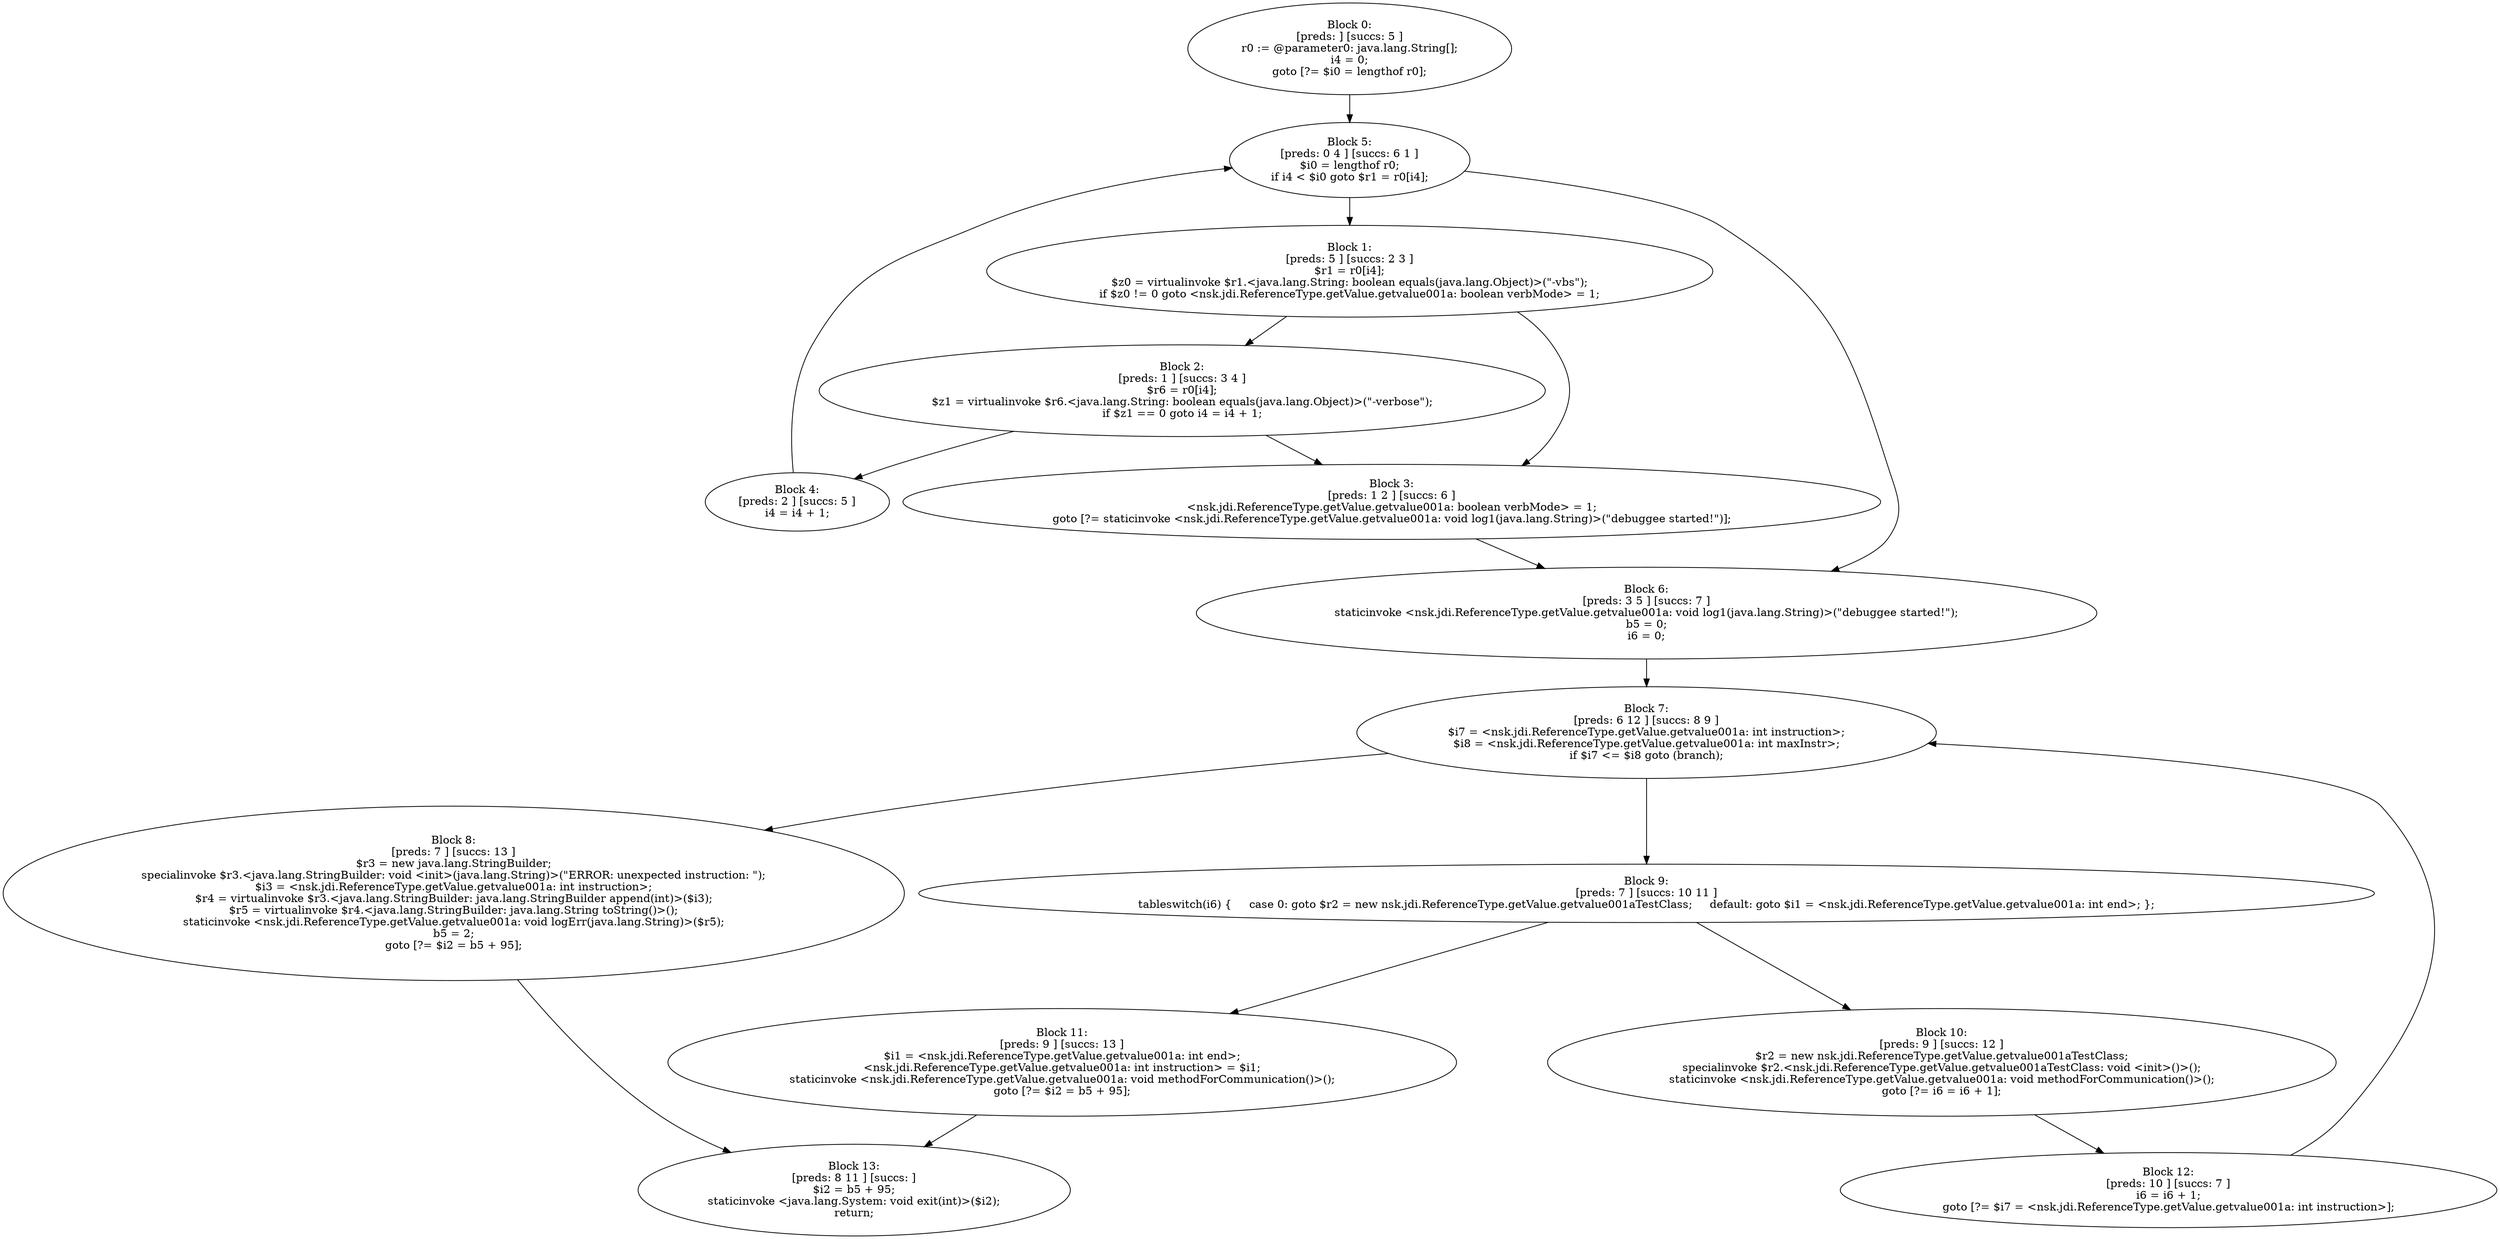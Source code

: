 digraph "unitGraph" {
    "Block 0:
[preds: ] [succs: 5 ]
r0 := @parameter0: java.lang.String[];
i4 = 0;
goto [?= $i0 = lengthof r0];
"
    "Block 1:
[preds: 5 ] [succs: 2 3 ]
$r1 = r0[i4];
$z0 = virtualinvoke $r1.<java.lang.String: boolean equals(java.lang.Object)>(\"-vbs\");
if $z0 != 0 goto <nsk.jdi.ReferenceType.getValue.getvalue001a: boolean verbMode> = 1;
"
    "Block 2:
[preds: 1 ] [succs: 3 4 ]
$r6 = r0[i4];
$z1 = virtualinvoke $r6.<java.lang.String: boolean equals(java.lang.Object)>(\"-verbose\");
if $z1 == 0 goto i4 = i4 + 1;
"
    "Block 3:
[preds: 1 2 ] [succs: 6 ]
<nsk.jdi.ReferenceType.getValue.getvalue001a: boolean verbMode> = 1;
goto [?= staticinvoke <nsk.jdi.ReferenceType.getValue.getvalue001a: void log1(java.lang.String)>(\"debuggee started!\")];
"
    "Block 4:
[preds: 2 ] [succs: 5 ]
i4 = i4 + 1;
"
    "Block 5:
[preds: 0 4 ] [succs: 6 1 ]
$i0 = lengthof r0;
if i4 < $i0 goto $r1 = r0[i4];
"
    "Block 6:
[preds: 3 5 ] [succs: 7 ]
staticinvoke <nsk.jdi.ReferenceType.getValue.getvalue001a: void log1(java.lang.String)>(\"debuggee started!\");
b5 = 0;
i6 = 0;
"
    "Block 7:
[preds: 6 12 ] [succs: 8 9 ]
$i7 = <nsk.jdi.ReferenceType.getValue.getvalue001a: int instruction>;
$i8 = <nsk.jdi.ReferenceType.getValue.getvalue001a: int maxInstr>;
if $i7 <= $i8 goto (branch);
"
    "Block 8:
[preds: 7 ] [succs: 13 ]
$r3 = new java.lang.StringBuilder;
specialinvoke $r3.<java.lang.StringBuilder: void <init>(java.lang.String)>(\"ERROR: unexpected instruction: \");
$i3 = <nsk.jdi.ReferenceType.getValue.getvalue001a: int instruction>;
$r4 = virtualinvoke $r3.<java.lang.StringBuilder: java.lang.StringBuilder append(int)>($i3);
$r5 = virtualinvoke $r4.<java.lang.StringBuilder: java.lang.String toString()>();
staticinvoke <nsk.jdi.ReferenceType.getValue.getvalue001a: void logErr(java.lang.String)>($r5);
b5 = 2;
goto [?= $i2 = b5 + 95];
"
    "Block 9:
[preds: 7 ] [succs: 10 11 ]
tableswitch(i6) {     case 0: goto $r2 = new nsk.jdi.ReferenceType.getValue.getvalue001aTestClass;     default: goto $i1 = <nsk.jdi.ReferenceType.getValue.getvalue001a: int end>; };
"
    "Block 10:
[preds: 9 ] [succs: 12 ]
$r2 = new nsk.jdi.ReferenceType.getValue.getvalue001aTestClass;
specialinvoke $r2.<nsk.jdi.ReferenceType.getValue.getvalue001aTestClass: void <init>()>();
staticinvoke <nsk.jdi.ReferenceType.getValue.getvalue001a: void methodForCommunication()>();
goto [?= i6 = i6 + 1];
"
    "Block 11:
[preds: 9 ] [succs: 13 ]
$i1 = <nsk.jdi.ReferenceType.getValue.getvalue001a: int end>;
<nsk.jdi.ReferenceType.getValue.getvalue001a: int instruction> = $i1;
staticinvoke <nsk.jdi.ReferenceType.getValue.getvalue001a: void methodForCommunication()>();
goto [?= $i2 = b5 + 95];
"
    "Block 12:
[preds: 10 ] [succs: 7 ]
i6 = i6 + 1;
goto [?= $i7 = <nsk.jdi.ReferenceType.getValue.getvalue001a: int instruction>];
"
    "Block 13:
[preds: 8 11 ] [succs: ]
$i2 = b5 + 95;
staticinvoke <java.lang.System: void exit(int)>($i2);
return;
"
    "Block 0:
[preds: ] [succs: 5 ]
r0 := @parameter0: java.lang.String[];
i4 = 0;
goto [?= $i0 = lengthof r0];
"->"Block 5:
[preds: 0 4 ] [succs: 6 1 ]
$i0 = lengthof r0;
if i4 < $i0 goto $r1 = r0[i4];
";
    "Block 1:
[preds: 5 ] [succs: 2 3 ]
$r1 = r0[i4];
$z0 = virtualinvoke $r1.<java.lang.String: boolean equals(java.lang.Object)>(\"-vbs\");
if $z0 != 0 goto <nsk.jdi.ReferenceType.getValue.getvalue001a: boolean verbMode> = 1;
"->"Block 2:
[preds: 1 ] [succs: 3 4 ]
$r6 = r0[i4];
$z1 = virtualinvoke $r6.<java.lang.String: boolean equals(java.lang.Object)>(\"-verbose\");
if $z1 == 0 goto i4 = i4 + 1;
";
    "Block 1:
[preds: 5 ] [succs: 2 3 ]
$r1 = r0[i4];
$z0 = virtualinvoke $r1.<java.lang.String: boolean equals(java.lang.Object)>(\"-vbs\");
if $z0 != 0 goto <nsk.jdi.ReferenceType.getValue.getvalue001a: boolean verbMode> = 1;
"->"Block 3:
[preds: 1 2 ] [succs: 6 ]
<nsk.jdi.ReferenceType.getValue.getvalue001a: boolean verbMode> = 1;
goto [?= staticinvoke <nsk.jdi.ReferenceType.getValue.getvalue001a: void log1(java.lang.String)>(\"debuggee started!\")];
";
    "Block 2:
[preds: 1 ] [succs: 3 4 ]
$r6 = r0[i4];
$z1 = virtualinvoke $r6.<java.lang.String: boolean equals(java.lang.Object)>(\"-verbose\");
if $z1 == 0 goto i4 = i4 + 1;
"->"Block 3:
[preds: 1 2 ] [succs: 6 ]
<nsk.jdi.ReferenceType.getValue.getvalue001a: boolean verbMode> = 1;
goto [?= staticinvoke <nsk.jdi.ReferenceType.getValue.getvalue001a: void log1(java.lang.String)>(\"debuggee started!\")];
";
    "Block 2:
[preds: 1 ] [succs: 3 4 ]
$r6 = r0[i4];
$z1 = virtualinvoke $r6.<java.lang.String: boolean equals(java.lang.Object)>(\"-verbose\");
if $z1 == 0 goto i4 = i4 + 1;
"->"Block 4:
[preds: 2 ] [succs: 5 ]
i4 = i4 + 1;
";
    "Block 3:
[preds: 1 2 ] [succs: 6 ]
<nsk.jdi.ReferenceType.getValue.getvalue001a: boolean verbMode> = 1;
goto [?= staticinvoke <nsk.jdi.ReferenceType.getValue.getvalue001a: void log1(java.lang.String)>(\"debuggee started!\")];
"->"Block 6:
[preds: 3 5 ] [succs: 7 ]
staticinvoke <nsk.jdi.ReferenceType.getValue.getvalue001a: void log1(java.lang.String)>(\"debuggee started!\");
b5 = 0;
i6 = 0;
";
    "Block 4:
[preds: 2 ] [succs: 5 ]
i4 = i4 + 1;
"->"Block 5:
[preds: 0 4 ] [succs: 6 1 ]
$i0 = lengthof r0;
if i4 < $i0 goto $r1 = r0[i4];
";
    "Block 5:
[preds: 0 4 ] [succs: 6 1 ]
$i0 = lengthof r0;
if i4 < $i0 goto $r1 = r0[i4];
"->"Block 6:
[preds: 3 5 ] [succs: 7 ]
staticinvoke <nsk.jdi.ReferenceType.getValue.getvalue001a: void log1(java.lang.String)>(\"debuggee started!\");
b5 = 0;
i6 = 0;
";
    "Block 5:
[preds: 0 4 ] [succs: 6 1 ]
$i0 = lengthof r0;
if i4 < $i0 goto $r1 = r0[i4];
"->"Block 1:
[preds: 5 ] [succs: 2 3 ]
$r1 = r0[i4];
$z0 = virtualinvoke $r1.<java.lang.String: boolean equals(java.lang.Object)>(\"-vbs\");
if $z0 != 0 goto <nsk.jdi.ReferenceType.getValue.getvalue001a: boolean verbMode> = 1;
";
    "Block 6:
[preds: 3 5 ] [succs: 7 ]
staticinvoke <nsk.jdi.ReferenceType.getValue.getvalue001a: void log1(java.lang.String)>(\"debuggee started!\");
b5 = 0;
i6 = 0;
"->"Block 7:
[preds: 6 12 ] [succs: 8 9 ]
$i7 = <nsk.jdi.ReferenceType.getValue.getvalue001a: int instruction>;
$i8 = <nsk.jdi.ReferenceType.getValue.getvalue001a: int maxInstr>;
if $i7 <= $i8 goto (branch);
";
    "Block 7:
[preds: 6 12 ] [succs: 8 9 ]
$i7 = <nsk.jdi.ReferenceType.getValue.getvalue001a: int instruction>;
$i8 = <nsk.jdi.ReferenceType.getValue.getvalue001a: int maxInstr>;
if $i7 <= $i8 goto (branch);
"->"Block 8:
[preds: 7 ] [succs: 13 ]
$r3 = new java.lang.StringBuilder;
specialinvoke $r3.<java.lang.StringBuilder: void <init>(java.lang.String)>(\"ERROR: unexpected instruction: \");
$i3 = <nsk.jdi.ReferenceType.getValue.getvalue001a: int instruction>;
$r4 = virtualinvoke $r3.<java.lang.StringBuilder: java.lang.StringBuilder append(int)>($i3);
$r5 = virtualinvoke $r4.<java.lang.StringBuilder: java.lang.String toString()>();
staticinvoke <nsk.jdi.ReferenceType.getValue.getvalue001a: void logErr(java.lang.String)>($r5);
b5 = 2;
goto [?= $i2 = b5 + 95];
";
    "Block 7:
[preds: 6 12 ] [succs: 8 9 ]
$i7 = <nsk.jdi.ReferenceType.getValue.getvalue001a: int instruction>;
$i8 = <nsk.jdi.ReferenceType.getValue.getvalue001a: int maxInstr>;
if $i7 <= $i8 goto (branch);
"->"Block 9:
[preds: 7 ] [succs: 10 11 ]
tableswitch(i6) {     case 0: goto $r2 = new nsk.jdi.ReferenceType.getValue.getvalue001aTestClass;     default: goto $i1 = <nsk.jdi.ReferenceType.getValue.getvalue001a: int end>; };
";
    "Block 8:
[preds: 7 ] [succs: 13 ]
$r3 = new java.lang.StringBuilder;
specialinvoke $r3.<java.lang.StringBuilder: void <init>(java.lang.String)>(\"ERROR: unexpected instruction: \");
$i3 = <nsk.jdi.ReferenceType.getValue.getvalue001a: int instruction>;
$r4 = virtualinvoke $r3.<java.lang.StringBuilder: java.lang.StringBuilder append(int)>($i3);
$r5 = virtualinvoke $r4.<java.lang.StringBuilder: java.lang.String toString()>();
staticinvoke <nsk.jdi.ReferenceType.getValue.getvalue001a: void logErr(java.lang.String)>($r5);
b5 = 2;
goto [?= $i2 = b5 + 95];
"->"Block 13:
[preds: 8 11 ] [succs: ]
$i2 = b5 + 95;
staticinvoke <java.lang.System: void exit(int)>($i2);
return;
";
    "Block 9:
[preds: 7 ] [succs: 10 11 ]
tableswitch(i6) {     case 0: goto $r2 = new nsk.jdi.ReferenceType.getValue.getvalue001aTestClass;     default: goto $i1 = <nsk.jdi.ReferenceType.getValue.getvalue001a: int end>; };
"->"Block 10:
[preds: 9 ] [succs: 12 ]
$r2 = new nsk.jdi.ReferenceType.getValue.getvalue001aTestClass;
specialinvoke $r2.<nsk.jdi.ReferenceType.getValue.getvalue001aTestClass: void <init>()>();
staticinvoke <nsk.jdi.ReferenceType.getValue.getvalue001a: void methodForCommunication()>();
goto [?= i6 = i6 + 1];
";
    "Block 9:
[preds: 7 ] [succs: 10 11 ]
tableswitch(i6) {     case 0: goto $r2 = new nsk.jdi.ReferenceType.getValue.getvalue001aTestClass;     default: goto $i1 = <nsk.jdi.ReferenceType.getValue.getvalue001a: int end>; };
"->"Block 11:
[preds: 9 ] [succs: 13 ]
$i1 = <nsk.jdi.ReferenceType.getValue.getvalue001a: int end>;
<nsk.jdi.ReferenceType.getValue.getvalue001a: int instruction> = $i1;
staticinvoke <nsk.jdi.ReferenceType.getValue.getvalue001a: void methodForCommunication()>();
goto [?= $i2 = b5 + 95];
";
    "Block 10:
[preds: 9 ] [succs: 12 ]
$r2 = new nsk.jdi.ReferenceType.getValue.getvalue001aTestClass;
specialinvoke $r2.<nsk.jdi.ReferenceType.getValue.getvalue001aTestClass: void <init>()>();
staticinvoke <nsk.jdi.ReferenceType.getValue.getvalue001a: void methodForCommunication()>();
goto [?= i6 = i6 + 1];
"->"Block 12:
[preds: 10 ] [succs: 7 ]
i6 = i6 + 1;
goto [?= $i7 = <nsk.jdi.ReferenceType.getValue.getvalue001a: int instruction>];
";
    "Block 11:
[preds: 9 ] [succs: 13 ]
$i1 = <nsk.jdi.ReferenceType.getValue.getvalue001a: int end>;
<nsk.jdi.ReferenceType.getValue.getvalue001a: int instruction> = $i1;
staticinvoke <nsk.jdi.ReferenceType.getValue.getvalue001a: void methodForCommunication()>();
goto [?= $i2 = b5 + 95];
"->"Block 13:
[preds: 8 11 ] [succs: ]
$i2 = b5 + 95;
staticinvoke <java.lang.System: void exit(int)>($i2);
return;
";
    "Block 12:
[preds: 10 ] [succs: 7 ]
i6 = i6 + 1;
goto [?= $i7 = <nsk.jdi.ReferenceType.getValue.getvalue001a: int instruction>];
"->"Block 7:
[preds: 6 12 ] [succs: 8 9 ]
$i7 = <nsk.jdi.ReferenceType.getValue.getvalue001a: int instruction>;
$i8 = <nsk.jdi.ReferenceType.getValue.getvalue001a: int maxInstr>;
if $i7 <= $i8 goto (branch);
";
}
